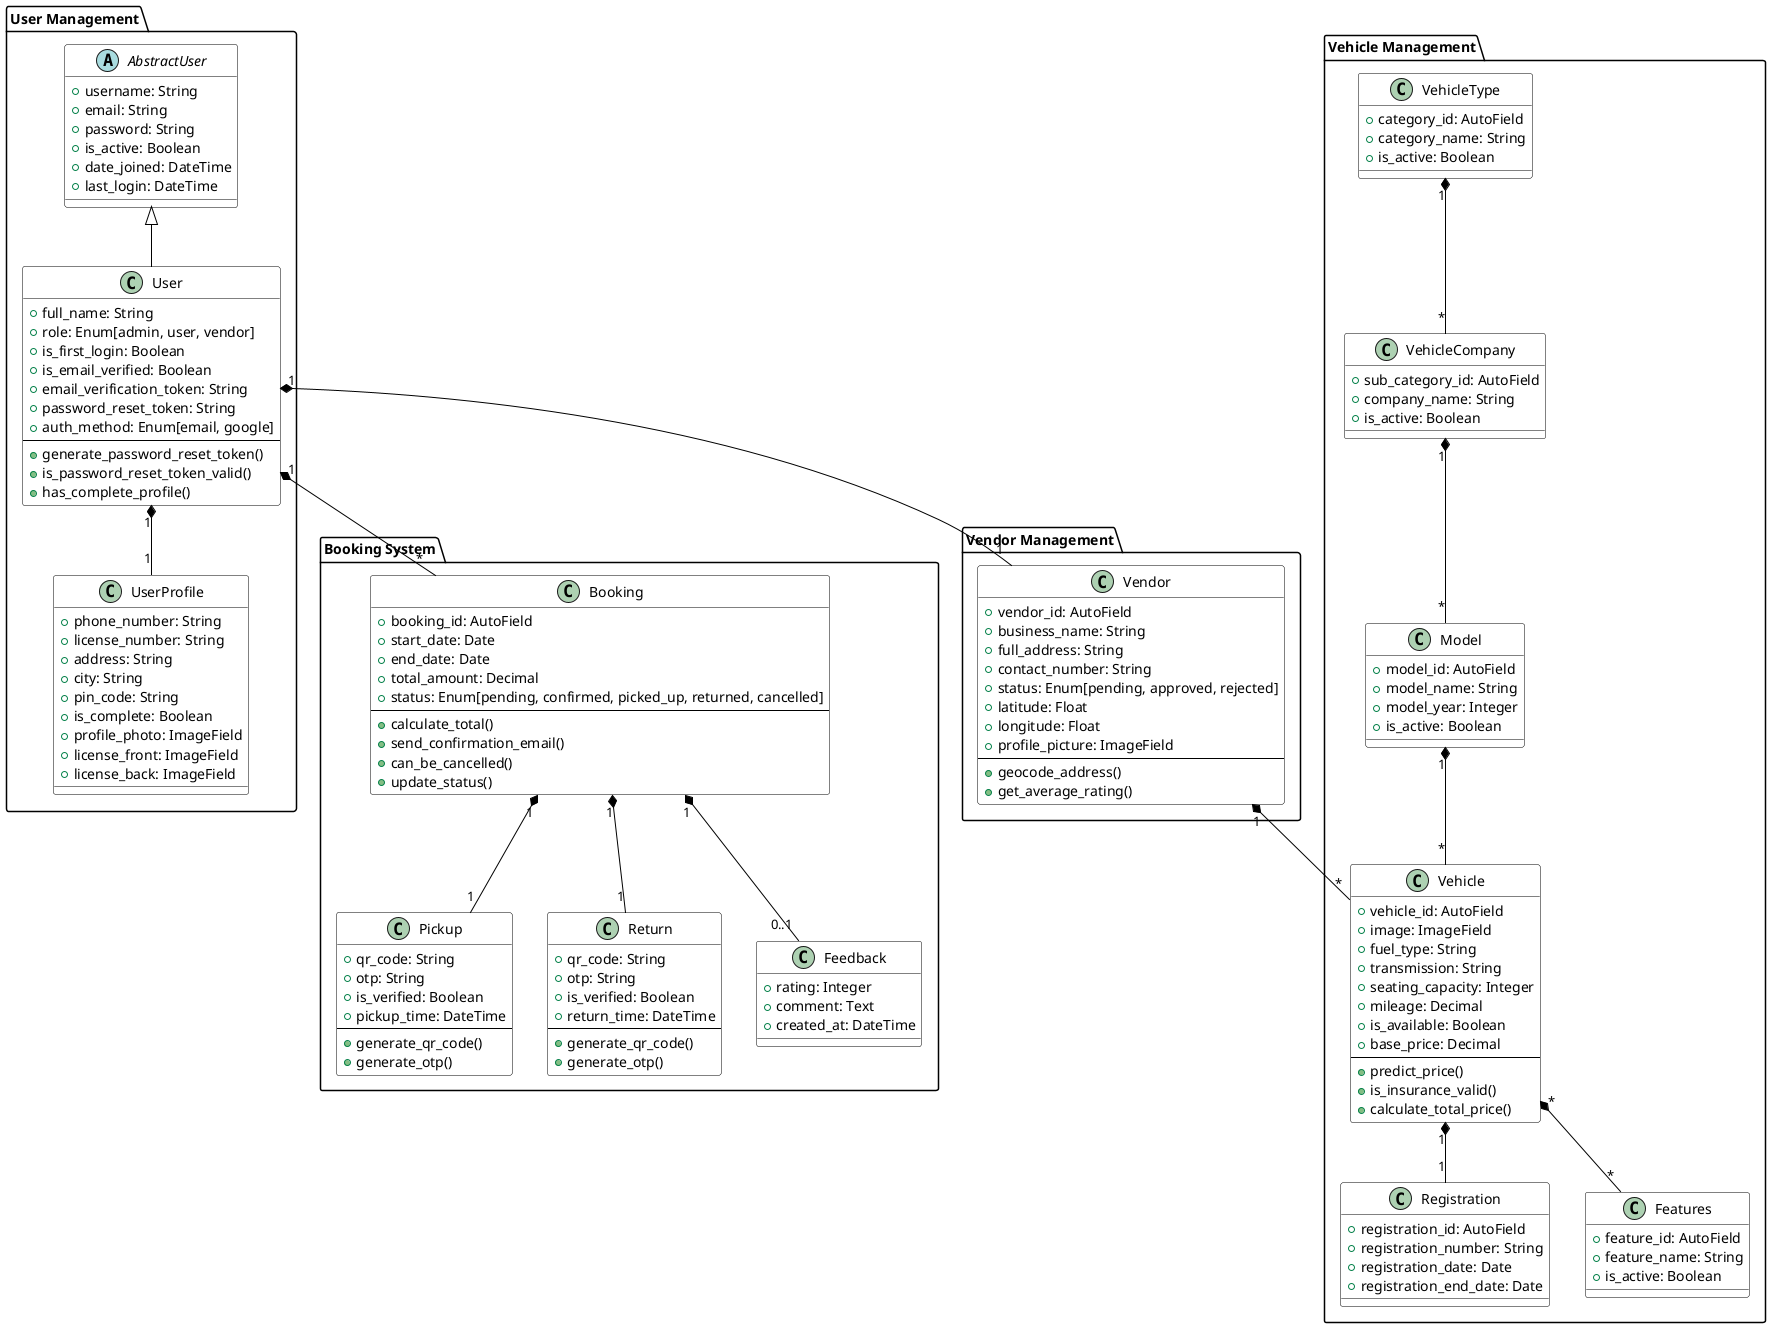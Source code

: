 @startuml Vehicle Rental System

skinparam class {
    BackgroundColor White
    ArrowColor Black
    BorderColor Black
}

package "User Management" {
    abstract class AbstractUser {
        +username: String
        +email: String
        +password: String
        +is_active: Boolean
        +date_joined: DateTime
        +last_login: DateTime
    }

    class User {
        +full_name: String
        +role: Enum[admin, user, vendor]
        +is_first_login: Boolean
        +is_email_verified: Boolean
        +email_verification_token: String
        +password_reset_token: String
        +auth_method: Enum[email, google]
        --
        +generate_password_reset_token()
        +is_password_reset_token_valid()
        +has_complete_profile()
    }

    class UserProfile {
        +phone_number: String
        +license_number: String
        +address: String
        +city: String
        +pin_code: String
        +is_complete: Boolean
        +profile_photo: ImageField
        +license_front: ImageField
        +license_back: ImageField
    }
}

package "Vehicle Management" {
    class VehicleType {
        +category_id: AutoField
        +category_name: String
        +is_active: Boolean
    }

    class VehicleCompany {
        +sub_category_id: AutoField
        +company_name: String
        +is_active: Boolean
    }

    class Model {
        +model_id: AutoField
        +model_name: String
        +model_year: Integer
        +is_active: Boolean
    }

    class Vehicle {
        +vehicle_id: AutoField
        +image: ImageField
        +fuel_type: String
        +transmission: String
        +seating_capacity: Integer
        +mileage: Decimal
        +is_available: Boolean
        +base_price: Decimal
        --
        +predict_price()
        +is_insurance_valid()
        +calculate_total_price()
    }

    class Registration {
        +registration_id: AutoField
        +registration_number: String
        +registration_date: Date
        +registration_end_date: Date
    }

    class Features {
        +feature_id: AutoField
        +feature_name: String
        +is_active: Boolean
    }
}

package "Vendor Management" {
    class Vendor {
        +vendor_id: AutoField
        +business_name: String
        +full_address: String
        +contact_number: String
        +status: Enum[pending, approved, rejected]
        +latitude: Float
        +longitude: Float
        +profile_picture: ImageField
        --
        +geocode_address()
        +get_average_rating()
    }
}

package "Booking System" {
    class Booking {
        +booking_id: AutoField
        +start_date: Date
        +end_date: Date
        +total_amount: Decimal
        +status: Enum[pending, confirmed, picked_up, returned, cancelled]
        --
        +calculate_total()
        +send_confirmation_email()
        +can_be_cancelled()
        +update_status()
    }

    class Pickup {
        +qr_code: String
        +otp: String
        +is_verified: Boolean
        +pickup_time: DateTime
        --
        +generate_qr_code()
        +generate_otp()
    }

    class Return {
        +qr_code: String
        +otp: String
        +is_verified: Boolean
        +return_time: DateTime
        --
        +generate_qr_code()
        +generate_otp()
    }

    class Feedback {
        +rating: Integer
        +comment: Text
        +created_at: DateTime
    }
}

' Relationships
AbstractUser <|-- User
User "1" *-- "1" UserProfile
User "1" *-- "*" Booking
User "1" *-- "1" Vendor

Vendor "1" *-- "*" Vehicle

VehicleType "1" *-- "*" VehicleCompany
VehicleCompany "1" *-- "*" Model
Model "1" *-- "*" Vehicle
Vehicle "1" *-- "1" Registration
Vehicle "*" *-- "*" Features

Booking "1" *-- "1" Pickup
Booking "1" *-- "1" Return
Booking "1" *-- "0..1" Feedback

@enduml